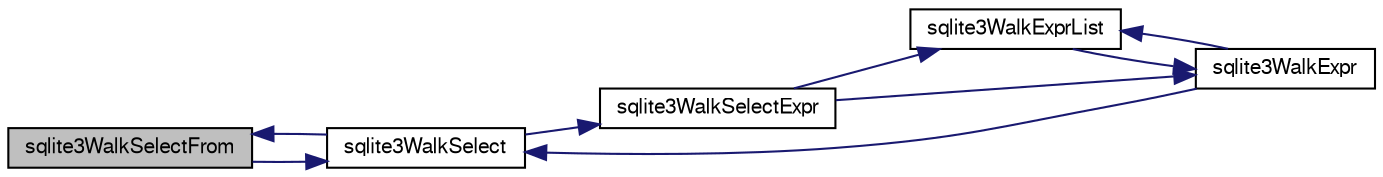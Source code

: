 digraph "sqlite3WalkSelectFrom"
{
  edge [fontname="FreeSans",fontsize="10",labelfontname="FreeSans",labelfontsize="10"];
  node [fontname="FreeSans",fontsize="10",shape=record];
  rankdir="LR";
  Node813776 [label="sqlite3WalkSelectFrom",height=0.2,width=0.4,color="black", fillcolor="grey75", style="filled", fontcolor="black"];
  Node813776 -> Node813777 [color="midnightblue",fontsize="10",style="solid",fontname="FreeSans"];
  Node813777 [label="sqlite3WalkSelect",height=0.2,width=0.4,color="black", fillcolor="white", style="filled",URL="$sqlite3_8c.html#a7c7c772166f45c62ea98fea7bb737b63"];
  Node813777 -> Node813778 [color="midnightblue",fontsize="10",style="solid",fontname="FreeSans"];
  Node813778 [label="sqlite3WalkSelectExpr",height=0.2,width=0.4,color="black", fillcolor="white", style="filled",URL="$sqlite3_8c.html#a5a2c8da5f377d9f52d96293e6b34c660"];
  Node813778 -> Node813779 [color="midnightblue",fontsize="10",style="solid",fontname="FreeSans"];
  Node813779 [label="sqlite3WalkExprList",height=0.2,width=0.4,color="black", fillcolor="white", style="filled",URL="$sqlite3_8c.html#a436c8eb5cdac53ea15cd6b06645356ae"];
  Node813779 -> Node813780 [color="midnightblue",fontsize="10",style="solid",fontname="FreeSans"];
  Node813780 [label="sqlite3WalkExpr",height=0.2,width=0.4,color="black", fillcolor="white", style="filled",URL="$sqlite3_8c.html#a5d04d7273f7194fb0fbb24e7ee5e1b5a"];
  Node813780 -> Node813777 [color="midnightblue",fontsize="10",style="solid",fontname="FreeSans"];
  Node813780 -> Node813779 [color="midnightblue",fontsize="10",style="solid",fontname="FreeSans"];
  Node813778 -> Node813780 [color="midnightblue",fontsize="10",style="solid",fontname="FreeSans"];
  Node813777 -> Node813776 [color="midnightblue",fontsize="10",style="solid",fontname="FreeSans"];
}
